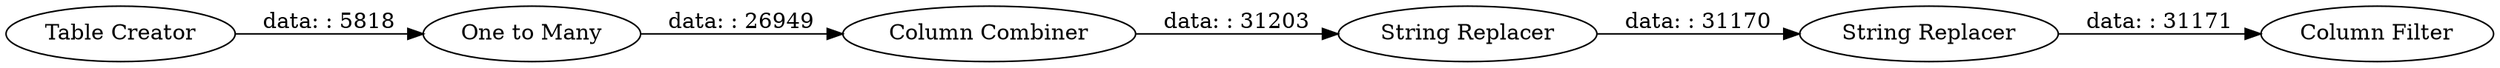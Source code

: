 digraph {
	"970919364299275836_11" [label="String Replacer"]
	"970919364299275836_12" [label="Column Filter"]
	"970919364299275836_10" [label="String Replacer"]
	"970919364299275836_6" [label="Column Combiner"]
	"970919364299275836_5" [label="One to Many"]
	"970919364299275836_2" [label="Table Creator"]
	"970919364299275836_11" -> "970919364299275836_12" [label="data: : 31171"]
	"970919364299275836_6" -> "970919364299275836_10" [label="data: : 31203"]
	"970919364299275836_5" -> "970919364299275836_6" [label="data: : 26949"]
	"970919364299275836_2" -> "970919364299275836_5" [label="data: : 5818"]
	"970919364299275836_10" -> "970919364299275836_11" [label="data: : 31170"]
	rankdir=LR
}

